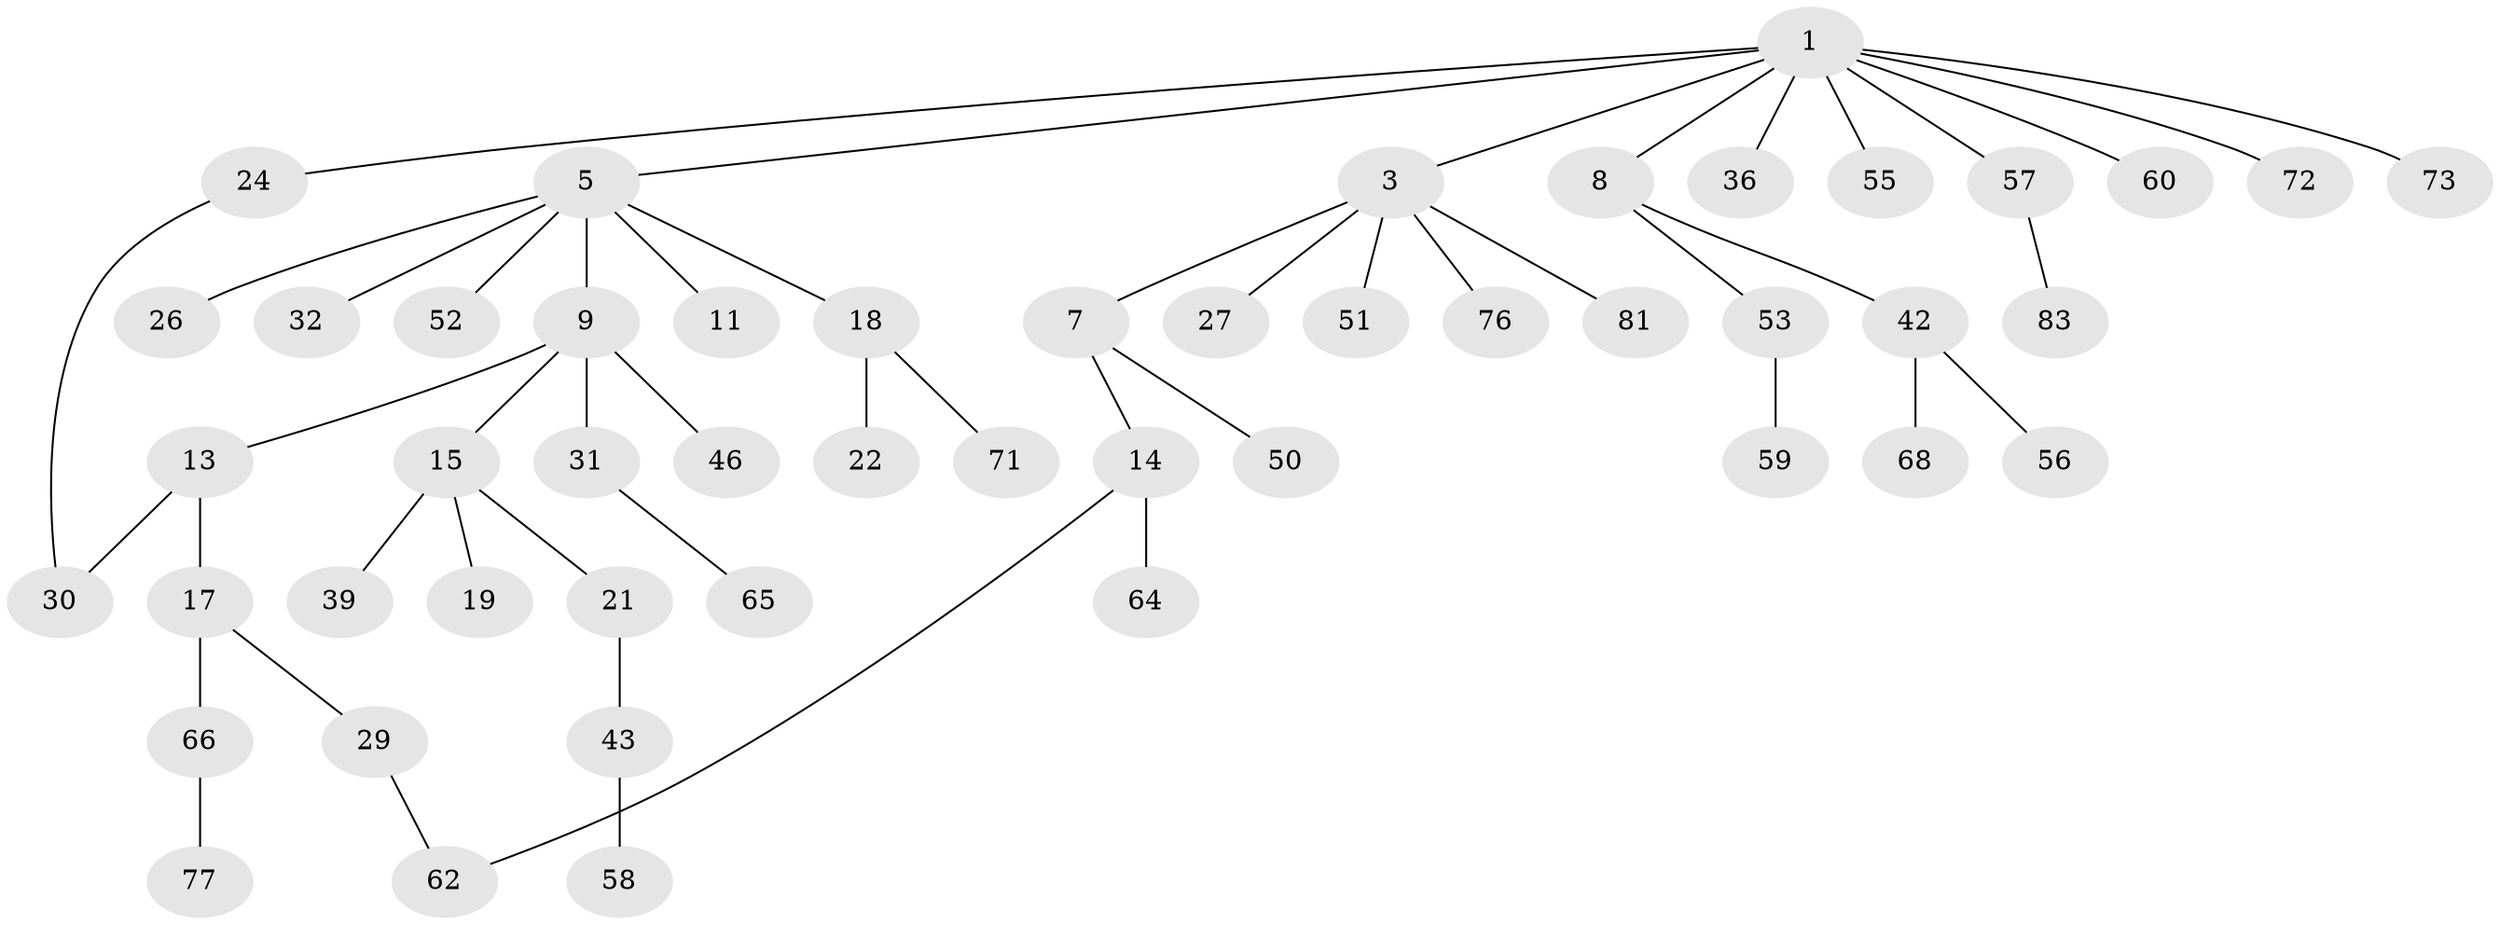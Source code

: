 // original degree distribution, {8: 0.012048192771084338, 3: 0.20481927710843373, 6: 0.012048192771084338, 5: 0.03614457831325301, 2: 0.24096385542168675, 4: 0.03614457831325301, 1: 0.4578313253012048}
// Generated by graph-tools (version 1.1) at 2025/17/03/04/25 18:17:00]
// undirected, 49 vertices, 50 edges
graph export_dot {
graph [start="1"]
  node [color=gray90,style=filled];
  1 [super="+2+44"];
  3 [super="+54+4+25+12+28"];
  5 [super="+6+16"];
  7 [super="+47"];
  8 [super="+33+70+75"];
  9 [super="+10"];
  11 [super="+49"];
  13;
  14 [super="+23"];
  15;
  17 [super="+20"];
  18;
  19;
  21;
  22 [super="+38"];
  24 [super="+67+45"];
  26;
  27 [super="+35"];
  29 [super="+74"];
  30;
  31 [super="+34"];
  32;
  36 [super="+40"];
  39;
  42 [super="+48"];
  43;
  46;
  50;
  51;
  52;
  53;
  55;
  56;
  57;
  58;
  59;
  60;
  62;
  64;
  65;
  66;
  68;
  71;
  72;
  73;
  76;
  77;
  81;
  83;
  1 -- 3;
  1 -- 5;
  1 -- 8;
  1 -- 24;
  1 -- 72;
  1 -- 73;
  1 -- 36;
  1 -- 55;
  1 -- 60;
  1 -- 57;
  3 -- 81;
  3 -- 76;
  3 -- 27;
  3 -- 7;
  3 -- 51;
  5 -- 11;
  5 -- 18;
  5 -- 9;
  5 -- 26;
  5 -- 32;
  5 -- 52;
  7 -- 14;
  7 -- 50;
  8 -- 53;
  8 -- 42;
  9 -- 13;
  9 -- 15;
  9 -- 31 [weight=2];
  9 -- 46;
  13 -- 17;
  13 -- 30;
  14 -- 64;
  14 -- 62;
  15 -- 19;
  15 -- 21;
  15 -- 39;
  17 -- 29;
  17 -- 66;
  18 -- 22;
  18 -- 71;
  21 -- 43;
  24 -- 30;
  29 -- 62;
  31 -- 65;
  42 -- 68;
  42 -- 56;
  43 -- 58;
  53 -- 59;
  57 -- 83;
  66 -- 77;
}
